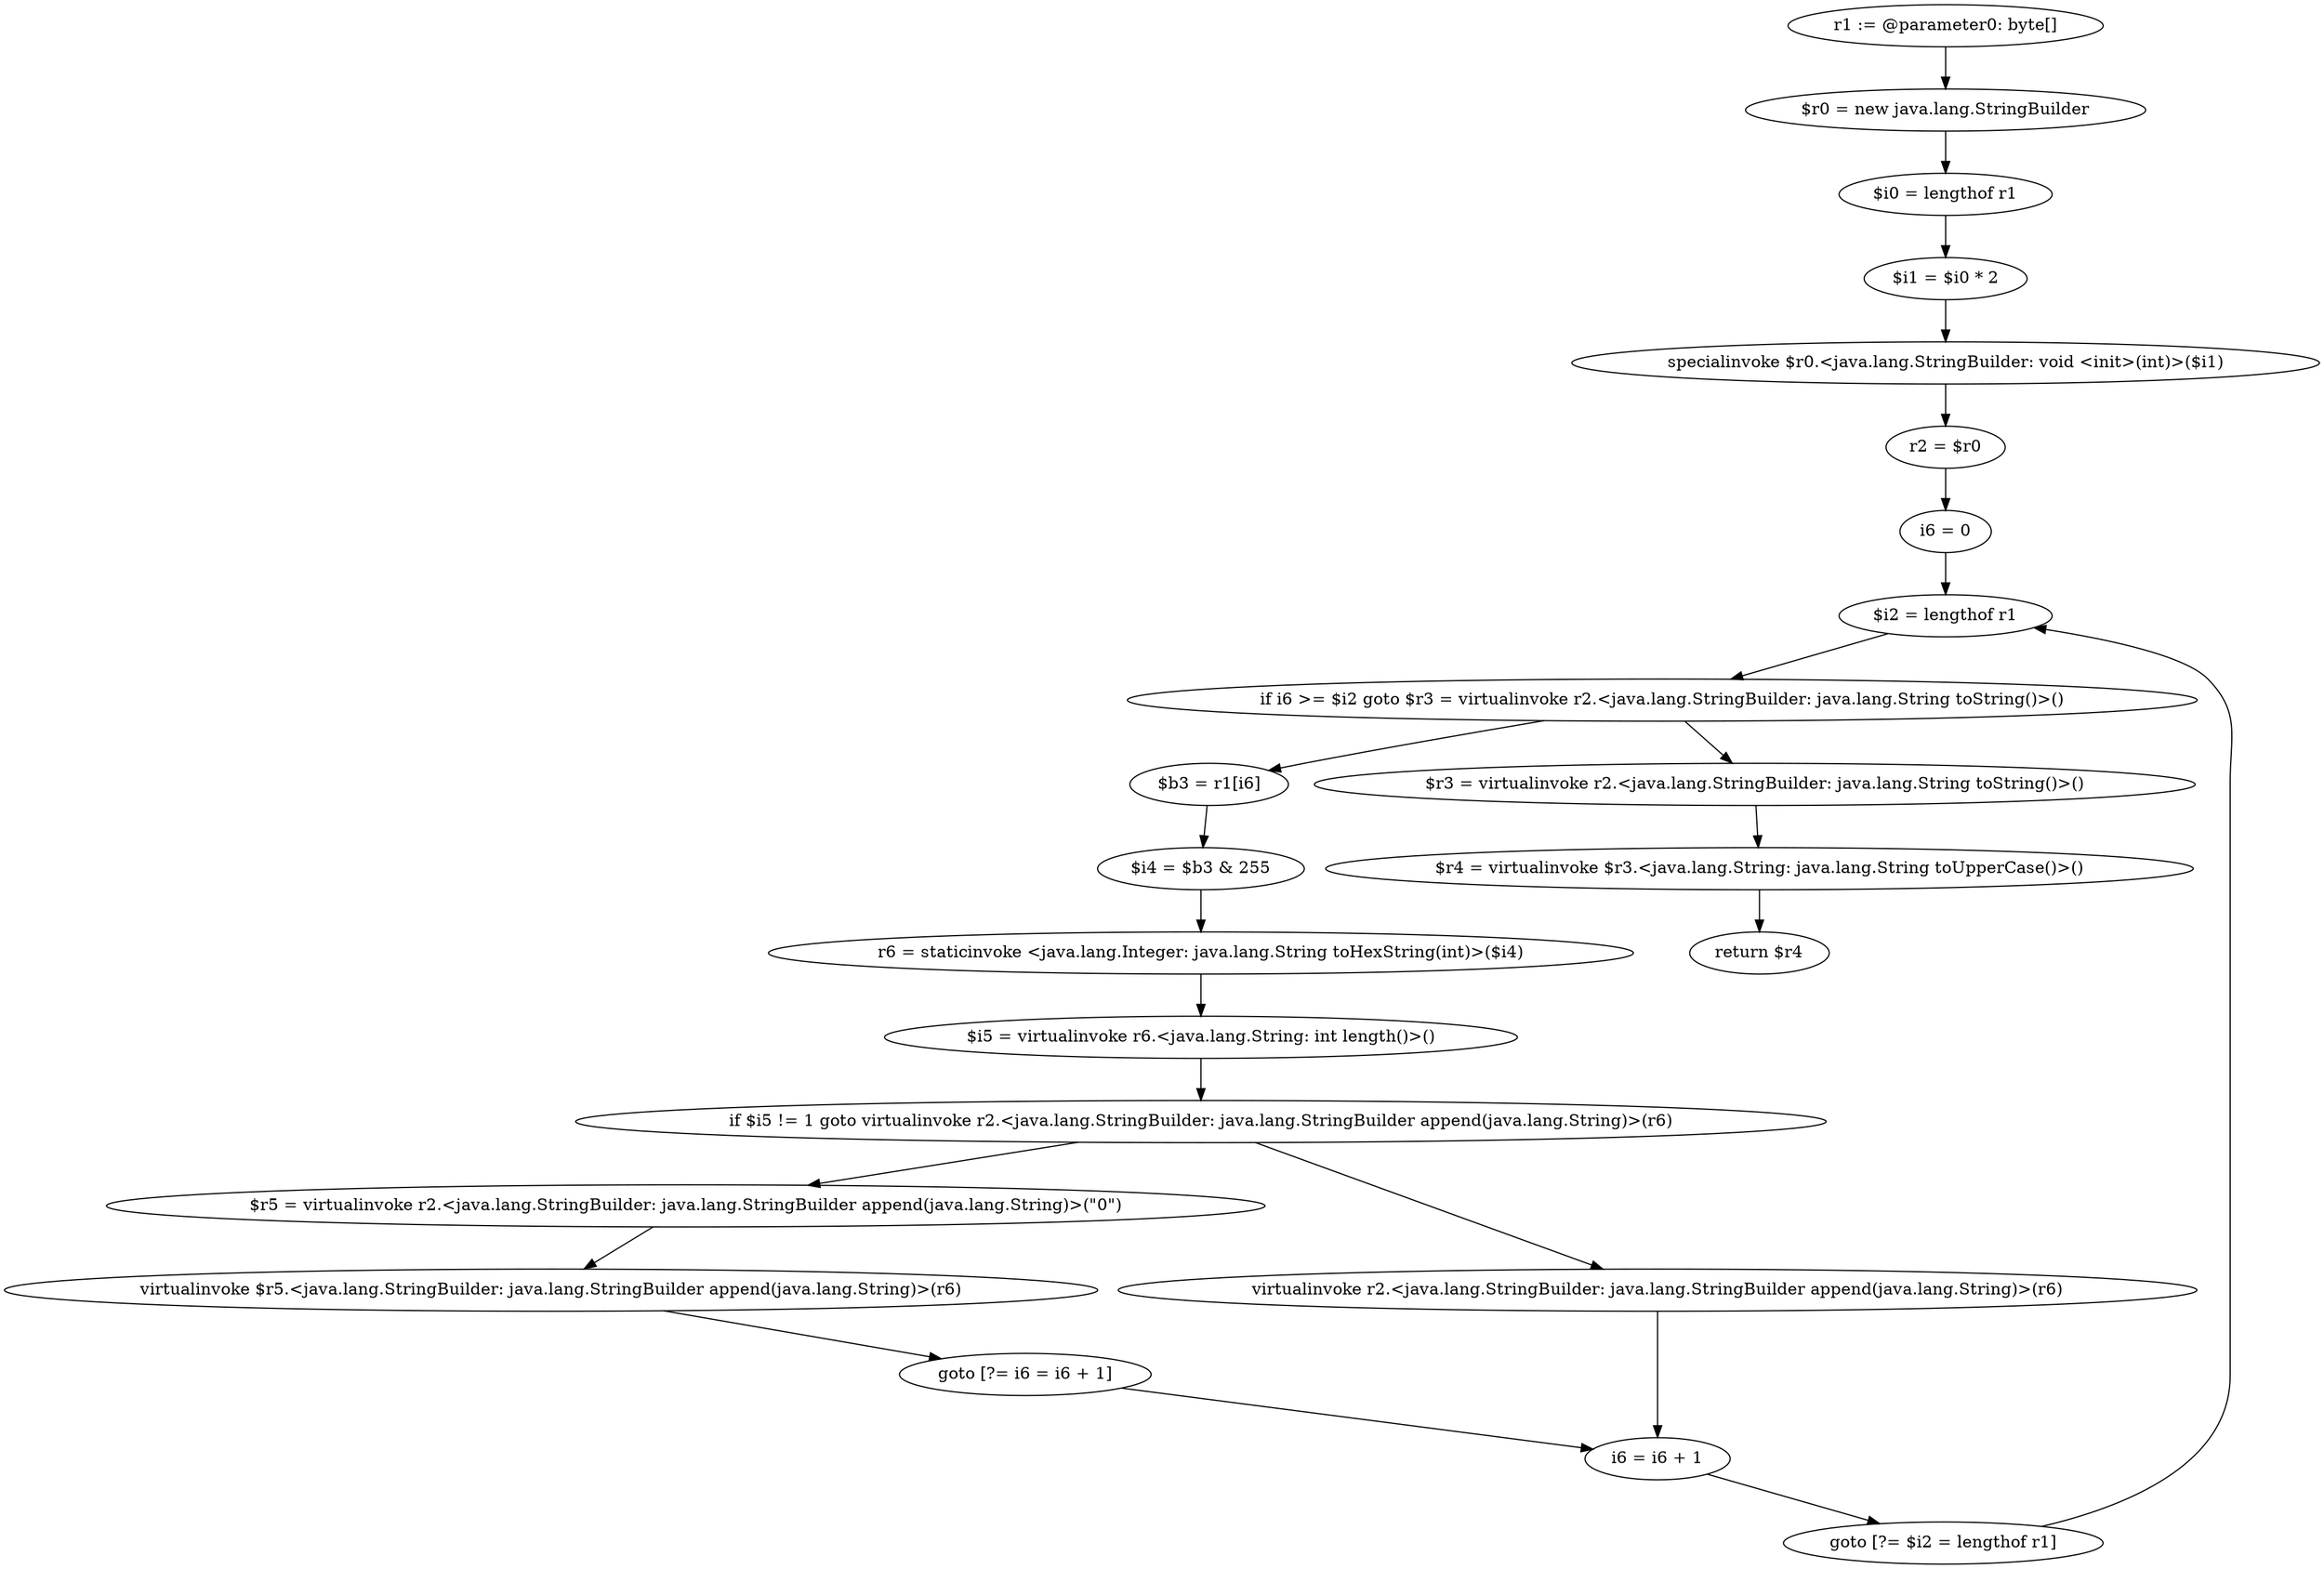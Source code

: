 digraph "unitGraph" {
    "r1 := @parameter0: byte[]"
    "$r0 = new java.lang.StringBuilder"
    "$i0 = lengthof r1"
    "$i1 = $i0 * 2"
    "specialinvoke $r0.<java.lang.StringBuilder: void <init>(int)>($i1)"
    "r2 = $r0"
    "i6 = 0"
    "$i2 = lengthof r1"
    "if i6 >= $i2 goto $r3 = virtualinvoke r2.<java.lang.StringBuilder: java.lang.String toString()>()"
    "$b3 = r1[i6]"
    "$i4 = $b3 & 255"
    "r6 = staticinvoke <java.lang.Integer: java.lang.String toHexString(int)>($i4)"
    "$i5 = virtualinvoke r6.<java.lang.String: int length()>()"
    "if $i5 != 1 goto virtualinvoke r2.<java.lang.StringBuilder: java.lang.StringBuilder append(java.lang.String)>(r6)"
    "$r5 = virtualinvoke r2.<java.lang.StringBuilder: java.lang.StringBuilder append(java.lang.String)>(\"0\")"
    "virtualinvoke $r5.<java.lang.StringBuilder: java.lang.StringBuilder append(java.lang.String)>(r6)"
    "goto [?= i6 = i6 + 1]"
    "virtualinvoke r2.<java.lang.StringBuilder: java.lang.StringBuilder append(java.lang.String)>(r6)"
    "i6 = i6 + 1"
    "goto [?= $i2 = lengthof r1]"
    "$r3 = virtualinvoke r2.<java.lang.StringBuilder: java.lang.String toString()>()"
    "$r4 = virtualinvoke $r3.<java.lang.String: java.lang.String toUpperCase()>()"
    "return $r4"
    "r1 := @parameter0: byte[]"->"$r0 = new java.lang.StringBuilder";
    "$r0 = new java.lang.StringBuilder"->"$i0 = lengthof r1";
    "$i0 = lengthof r1"->"$i1 = $i0 * 2";
    "$i1 = $i0 * 2"->"specialinvoke $r0.<java.lang.StringBuilder: void <init>(int)>($i1)";
    "specialinvoke $r0.<java.lang.StringBuilder: void <init>(int)>($i1)"->"r2 = $r0";
    "r2 = $r0"->"i6 = 0";
    "i6 = 0"->"$i2 = lengthof r1";
    "$i2 = lengthof r1"->"if i6 >= $i2 goto $r3 = virtualinvoke r2.<java.lang.StringBuilder: java.lang.String toString()>()";
    "if i6 >= $i2 goto $r3 = virtualinvoke r2.<java.lang.StringBuilder: java.lang.String toString()>()"->"$b3 = r1[i6]";
    "if i6 >= $i2 goto $r3 = virtualinvoke r2.<java.lang.StringBuilder: java.lang.String toString()>()"->"$r3 = virtualinvoke r2.<java.lang.StringBuilder: java.lang.String toString()>()";
    "$b3 = r1[i6]"->"$i4 = $b3 & 255";
    "$i4 = $b3 & 255"->"r6 = staticinvoke <java.lang.Integer: java.lang.String toHexString(int)>($i4)";
    "r6 = staticinvoke <java.lang.Integer: java.lang.String toHexString(int)>($i4)"->"$i5 = virtualinvoke r6.<java.lang.String: int length()>()";
    "$i5 = virtualinvoke r6.<java.lang.String: int length()>()"->"if $i5 != 1 goto virtualinvoke r2.<java.lang.StringBuilder: java.lang.StringBuilder append(java.lang.String)>(r6)";
    "if $i5 != 1 goto virtualinvoke r2.<java.lang.StringBuilder: java.lang.StringBuilder append(java.lang.String)>(r6)"->"$r5 = virtualinvoke r2.<java.lang.StringBuilder: java.lang.StringBuilder append(java.lang.String)>(\"0\")";
    "if $i5 != 1 goto virtualinvoke r2.<java.lang.StringBuilder: java.lang.StringBuilder append(java.lang.String)>(r6)"->"virtualinvoke r2.<java.lang.StringBuilder: java.lang.StringBuilder append(java.lang.String)>(r6)";
    "$r5 = virtualinvoke r2.<java.lang.StringBuilder: java.lang.StringBuilder append(java.lang.String)>(\"0\")"->"virtualinvoke $r5.<java.lang.StringBuilder: java.lang.StringBuilder append(java.lang.String)>(r6)";
    "virtualinvoke $r5.<java.lang.StringBuilder: java.lang.StringBuilder append(java.lang.String)>(r6)"->"goto [?= i6 = i6 + 1]";
    "goto [?= i6 = i6 + 1]"->"i6 = i6 + 1";
    "virtualinvoke r2.<java.lang.StringBuilder: java.lang.StringBuilder append(java.lang.String)>(r6)"->"i6 = i6 + 1";
    "i6 = i6 + 1"->"goto [?= $i2 = lengthof r1]";
    "goto [?= $i2 = lengthof r1]"->"$i2 = lengthof r1";
    "$r3 = virtualinvoke r2.<java.lang.StringBuilder: java.lang.String toString()>()"->"$r4 = virtualinvoke $r3.<java.lang.String: java.lang.String toUpperCase()>()";
    "$r4 = virtualinvoke $r3.<java.lang.String: java.lang.String toUpperCase()>()"->"return $r4";
}
